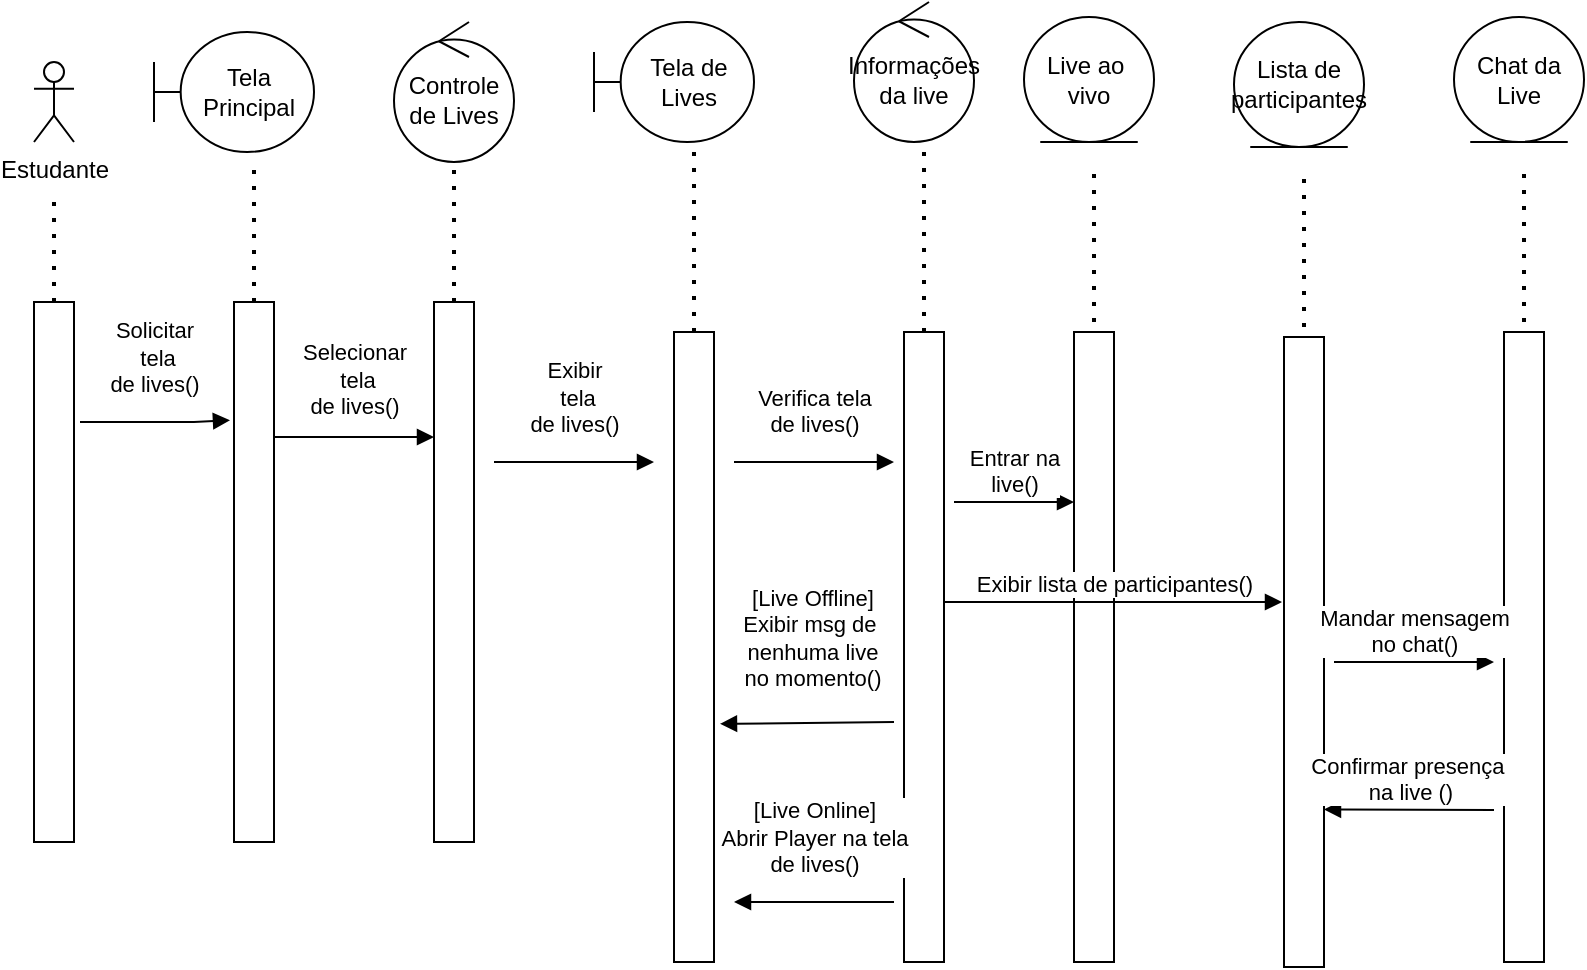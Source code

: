 <mxfile version="24.8.3">
  <diagram name="Page-1" id="2YBvvXClWsGukQMizWep">
    <mxGraphModel dx="880" dy="468" grid="1" gridSize="10" guides="1" tooltips="1" connect="1" arrows="1" fold="1" page="1" pageScale="1" pageWidth="850" pageHeight="1100" math="0" shadow="0">
      <root>
        <mxCell id="0" />
        <mxCell id="1" parent="0" />
        <mxCell id="3jKuJ4tqSinVmOo7sDF8-1" value="Estudante" style="shape=umlActor;verticalLabelPosition=bottom;verticalAlign=top;html=1;outlineConnect=0;" vertex="1" parent="1">
          <mxGeometry x="30" y="40" width="20" height="40" as="geometry" />
        </mxCell>
        <mxCell id="3jKuJ4tqSinVmOo7sDF8-2" value="" style="rounded=0;whiteSpace=wrap;html=1;" vertex="1" parent="1">
          <mxGeometry x="30" y="160" width="20" height="270" as="geometry" />
        </mxCell>
        <mxCell id="3jKuJ4tqSinVmOo7sDF8-3" value="" style="endArrow=none;dashed=1;html=1;dashPattern=1 3;strokeWidth=2;rounded=0;exitX=0.5;exitY=0;exitDx=0;exitDy=0;exitPerimeter=0;" edge="1" parent="1" source="3jKuJ4tqSinVmOo7sDF8-2">
          <mxGeometry width="50" height="50" relative="1" as="geometry">
            <mxPoint x="40" y="150" as="sourcePoint" />
            <mxPoint x="40" y="110" as="targetPoint" />
            <Array as="points">
              <mxPoint x="40" y="120" />
            </Array>
          </mxGeometry>
        </mxCell>
        <mxCell id="3jKuJ4tqSinVmOo7sDF8-4" value="" style="endArrow=none;dashed=1;html=1;dashPattern=1 3;strokeWidth=2;rounded=0;exitX=0.5;exitY=0;exitDx=0;exitDy=0;exitPerimeter=0;" edge="1" source="3jKuJ4tqSinVmOo7sDF8-5" parent="1">
          <mxGeometry width="50" height="50" relative="1" as="geometry">
            <mxPoint x="140" y="150" as="sourcePoint" />
            <mxPoint x="140" y="90" as="targetPoint" />
            <Array as="points">
              <mxPoint x="140" y="120" />
            </Array>
          </mxGeometry>
        </mxCell>
        <mxCell id="3jKuJ4tqSinVmOo7sDF8-5" value="" style="rounded=0;whiteSpace=wrap;html=1;" vertex="1" parent="1">
          <mxGeometry x="130" y="160" width="20" height="270" as="geometry" />
        </mxCell>
        <mxCell id="3jKuJ4tqSinVmOo7sDF8-6" value="Tela Principal" style="shape=umlBoundary;whiteSpace=wrap;html=1;" vertex="1" parent="1">
          <mxGeometry x="90" y="25" width="80" height="60" as="geometry" />
        </mxCell>
        <mxCell id="3jKuJ4tqSinVmOo7sDF8-7" value="Controle de Lives" style="ellipse;shape=umlControl;whiteSpace=wrap;html=1;" vertex="1" parent="1">
          <mxGeometry x="210" y="20" width="60" height="70" as="geometry" />
        </mxCell>
        <mxCell id="3jKuJ4tqSinVmOo7sDF8-8" value="" style="endArrow=none;dashed=1;html=1;dashPattern=1 3;strokeWidth=2;rounded=0;exitX=0.5;exitY=0;exitDx=0;exitDy=0;exitPerimeter=0;entryX=0.5;entryY=1.057;entryDx=0;entryDy=0;entryPerimeter=0;" edge="1" source="3jKuJ4tqSinVmOo7sDF8-9" parent="1" target="3jKuJ4tqSinVmOo7sDF8-7">
          <mxGeometry width="50" height="50" relative="1" as="geometry">
            <mxPoint x="240" y="150" as="sourcePoint" />
            <mxPoint x="240" y="110" as="targetPoint" />
            <Array as="points">
              <mxPoint x="240" y="120" />
            </Array>
          </mxGeometry>
        </mxCell>
        <mxCell id="3jKuJ4tqSinVmOo7sDF8-9" value="" style="rounded=0;whiteSpace=wrap;html=1;" vertex="1" parent="1">
          <mxGeometry x="230" y="160" width="20" height="270" as="geometry" />
        </mxCell>
        <mxCell id="3jKuJ4tqSinVmOo7sDF8-10" value="" style="endArrow=none;dashed=1;html=1;dashPattern=1 3;strokeWidth=2;rounded=0;exitX=0.5;exitY=0;exitDx=0;exitDy=0;exitPerimeter=0;" edge="1" source="3jKuJ4tqSinVmOo7sDF8-12" parent="1">
          <mxGeometry width="50" height="50" relative="1" as="geometry">
            <mxPoint x="360" y="145" as="sourcePoint" />
            <mxPoint x="360" y="85" as="targetPoint" />
            <Array as="points">
              <mxPoint x="360" y="115" />
            </Array>
          </mxGeometry>
        </mxCell>
        <mxCell id="3jKuJ4tqSinVmOo7sDF8-11" value="Tela de Lives" style="shape=umlBoundary;whiteSpace=wrap;html=1;" vertex="1" parent="1">
          <mxGeometry x="310" y="20" width="80" height="60" as="geometry" />
        </mxCell>
        <mxCell id="3jKuJ4tqSinVmOo7sDF8-12" value="" style="rounded=0;whiteSpace=wrap;html=1;" vertex="1" parent="1">
          <mxGeometry x="350" y="175" width="20" height="315" as="geometry" />
        </mxCell>
        <mxCell id="3jKuJ4tqSinVmOo7sDF8-14" value="" style="rounded=0;whiteSpace=wrap;html=1;" vertex="1" parent="1">
          <mxGeometry x="465" y="175" width="20" height="315" as="geometry" />
        </mxCell>
        <mxCell id="3jKuJ4tqSinVmOo7sDF8-15" value="" style="endArrow=none;dashed=1;html=1;dashPattern=1 3;strokeWidth=2;rounded=0;exitX=0.5;exitY=0;exitDx=0;exitDy=0;exitPerimeter=0;" edge="1" source="3jKuJ4tqSinVmOo7sDF8-14" parent="1">
          <mxGeometry width="50" height="50" relative="1" as="geometry">
            <mxPoint x="475" y="145" as="sourcePoint" />
            <mxPoint x="475" y="85" as="targetPoint" />
            <Array as="points">
              <mxPoint x="475" y="115" />
            </Array>
          </mxGeometry>
        </mxCell>
        <mxCell id="3jKuJ4tqSinVmOo7sDF8-17" value="Informações da live" style="ellipse;shape=umlControl;whiteSpace=wrap;html=1;" vertex="1" parent="1">
          <mxGeometry x="440" y="10" width="60" height="70" as="geometry" />
        </mxCell>
        <mxCell id="3jKuJ4tqSinVmOo7sDF8-18" value="Solicitar&lt;br&gt;&amp;nbsp;tela &lt;br&gt;de lives()" style="html=1;verticalAlign=bottom;endArrow=block;curved=0;rounded=0;entryX=-0.1;entryY=0.219;entryDx=0;entryDy=0;entryPerimeter=0;" edge="1" parent="1" target="3jKuJ4tqSinVmOo7sDF8-5">
          <mxGeometry x="-0.014" y="10" width="80" relative="1" as="geometry">
            <mxPoint x="53" y="220" as="sourcePoint" />
            <mxPoint x="130" y="240" as="targetPoint" />
            <Array as="points">
              <mxPoint x="70" y="220" />
              <mxPoint x="100" y="220" />
              <mxPoint x="110" y="220" />
            </Array>
            <mxPoint as="offset" />
          </mxGeometry>
        </mxCell>
        <mxCell id="3jKuJ4tqSinVmOo7sDF8-19" value="Selecionar&lt;br&gt;&amp;nbsp;tela &lt;br&gt;de lives()" style="html=1;verticalAlign=bottom;endArrow=block;curved=0;rounded=0;entryX=0;entryY=0.25;entryDx=0;entryDy=0;exitX=1;exitY=0.25;exitDx=0;exitDy=0;" edge="1" parent="1" source="3jKuJ4tqSinVmOo7sDF8-5" target="3jKuJ4tqSinVmOo7sDF8-9">
          <mxGeometry y="8" width="80" relative="1" as="geometry">
            <mxPoint x="150" y="250" as="sourcePoint" />
            <mxPoint x="230" y="250" as="targetPoint" />
            <mxPoint y="1" as="offset" />
          </mxGeometry>
        </mxCell>
        <mxCell id="3jKuJ4tqSinVmOo7sDF8-20" value="Exibir&lt;br&gt;&amp;nbsp;tela &lt;br&gt;de lives()" style="html=1;verticalAlign=bottom;endArrow=block;curved=0;rounded=0;" edge="1" parent="1">
          <mxGeometry y="10" width="80" relative="1" as="geometry">
            <mxPoint x="260" y="240" as="sourcePoint" />
            <mxPoint x="340" y="240" as="targetPoint" />
            <mxPoint as="offset" />
          </mxGeometry>
        </mxCell>
        <mxCell id="3jKuJ4tqSinVmOo7sDF8-21" value="Verifica tela &lt;br&gt;de lives()" style="html=1;verticalAlign=bottom;endArrow=block;curved=0;rounded=0;" edge="1" parent="1">
          <mxGeometry y="10" width="80" relative="1" as="geometry">
            <mxPoint x="380" y="240" as="sourcePoint" />
            <mxPoint x="460" y="240" as="targetPoint" />
            <mxPoint as="offset" />
          </mxGeometry>
        </mxCell>
        <mxCell id="3jKuJ4tqSinVmOo7sDF8-22" value="[Live Offline]&lt;br&gt;Exibir msg de&amp;nbsp;&lt;br&gt;nenhuma live&lt;br&gt;no momento()" style="html=1;verticalAlign=bottom;endArrow=block;curved=0;rounded=0;entryX=1.15;entryY=0.622;entryDx=0;entryDy=0;entryPerimeter=0;" edge="1" parent="1" target="3jKuJ4tqSinVmOo7sDF8-12">
          <mxGeometry x="-0.059" y="-13" width="80" relative="1" as="geometry">
            <mxPoint x="460" y="370" as="sourcePoint" />
            <mxPoint x="370" y="330" as="targetPoint" />
            <mxPoint as="offset" />
            <Array as="points" />
          </mxGeometry>
        </mxCell>
        <mxCell id="3jKuJ4tqSinVmOo7sDF8-24" value="[Live Online]&lt;br&gt;Abrir Player na tela &lt;br&gt;de lives()" style="html=1;verticalAlign=bottom;endArrow=block;curved=0;rounded=0;" edge="1" parent="1">
          <mxGeometry y="-10" width="80" relative="1" as="geometry">
            <mxPoint x="460" y="460" as="sourcePoint" />
            <mxPoint x="380" y="460" as="targetPoint" />
            <mxPoint as="offset" />
            <Array as="points">
              <mxPoint x="420" y="460" />
            </Array>
          </mxGeometry>
        </mxCell>
        <mxCell id="3jKuJ4tqSinVmOo7sDF8-27" value="" style="rounded=0;whiteSpace=wrap;html=1;" vertex="1" parent="1">
          <mxGeometry x="550" y="175" width="20" height="315" as="geometry" />
        </mxCell>
        <mxCell id="3jKuJ4tqSinVmOo7sDF8-28" value="" style="endArrow=none;dashed=1;html=1;dashPattern=1 3;strokeWidth=2;rounded=0;exitX=0.5;exitY=0;exitDx=0;exitDy=0;exitPerimeter=0;" edge="1" parent="1">
          <mxGeometry width="50" height="50" relative="1" as="geometry">
            <mxPoint x="560" y="170" as="sourcePoint" />
            <mxPoint x="560" y="90" as="targetPoint" />
            <Array as="points">
              <mxPoint x="560" y="110" />
            </Array>
          </mxGeometry>
        </mxCell>
        <mxCell id="3jKuJ4tqSinVmOo7sDF8-30" value="Live ao&amp;nbsp;&lt;div&gt;vivo&lt;/div&gt;" style="ellipse;shape=umlEntity;whiteSpace=wrap;html=1;" vertex="1" parent="1">
          <mxGeometry x="525" y="17.5" width="65" height="62.5" as="geometry" />
        </mxCell>
        <mxCell id="3jKuJ4tqSinVmOo7sDF8-31" value="&lt;div&gt;Lista de participantes&lt;/div&gt;" style="ellipse;shape=umlEntity;whiteSpace=wrap;html=1;" vertex="1" parent="1">
          <mxGeometry x="630" y="20" width="65" height="62.5" as="geometry" />
        </mxCell>
        <mxCell id="3jKuJ4tqSinVmOo7sDF8-32" value="" style="endArrow=none;dashed=1;html=1;dashPattern=1 3;strokeWidth=2;rounded=0;exitX=0.5;exitY=0;exitDx=0;exitDy=0;exitPerimeter=0;" edge="1" parent="1">
          <mxGeometry width="50" height="50" relative="1" as="geometry">
            <mxPoint x="665" y="172.5" as="sourcePoint" />
            <mxPoint x="665" y="92.5" as="targetPoint" />
            <Array as="points">
              <mxPoint x="665" y="112.5" />
            </Array>
          </mxGeometry>
        </mxCell>
        <mxCell id="3jKuJ4tqSinVmOo7sDF8-33" value="" style="rounded=0;whiteSpace=wrap;html=1;" vertex="1" parent="1">
          <mxGeometry x="655" y="177.5" width="20" height="315" as="geometry" />
        </mxCell>
        <mxCell id="3jKuJ4tqSinVmOo7sDF8-34" value="Entrar na&lt;br&gt;live()" style="html=1;verticalAlign=bottom;endArrow=block;curved=0;rounded=0;" edge="1" parent="1">
          <mxGeometry width="80" relative="1" as="geometry">
            <mxPoint x="490" y="260" as="sourcePoint" />
            <mxPoint x="550" y="260" as="targetPoint" />
          </mxGeometry>
        </mxCell>
        <mxCell id="3jKuJ4tqSinVmOo7sDF8-35" value="Exibir lista de participantes()" style="html=1;verticalAlign=bottom;endArrow=block;curved=0;rounded=0;" edge="1" parent="1">
          <mxGeometry width="80" relative="1" as="geometry">
            <mxPoint x="485" y="310" as="sourcePoint" />
            <mxPoint x="654" y="310" as="targetPoint" />
          </mxGeometry>
        </mxCell>
        <mxCell id="3jKuJ4tqSinVmOo7sDF8-37" value="&lt;div&gt;Chat da Live&lt;/div&gt;" style="ellipse;shape=umlEntity;whiteSpace=wrap;html=1;" vertex="1" parent="1">
          <mxGeometry x="740" y="17.5" width="65" height="62.5" as="geometry" />
        </mxCell>
        <mxCell id="3jKuJ4tqSinVmOo7sDF8-38" value="" style="endArrow=none;dashed=1;html=1;dashPattern=1 3;strokeWidth=2;rounded=0;exitX=0.5;exitY=0;exitDx=0;exitDy=0;exitPerimeter=0;" edge="1" parent="1">
          <mxGeometry width="50" height="50" relative="1" as="geometry">
            <mxPoint x="775" y="170" as="sourcePoint" />
            <mxPoint x="775" y="90" as="targetPoint" />
            <Array as="points">
              <mxPoint x="775" y="110" />
            </Array>
          </mxGeometry>
        </mxCell>
        <mxCell id="3jKuJ4tqSinVmOo7sDF8-39" value="" style="rounded=0;whiteSpace=wrap;html=1;" vertex="1" parent="1">
          <mxGeometry x="765" y="175" width="20" height="315" as="geometry" />
        </mxCell>
        <mxCell id="3jKuJ4tqSinVmOo7sDF8-40" value="Mandar mensagem&lt;div&gt;no chat()&lt;/div&gt;" style="html=1;verticalAlign=bottom;endArrow=block;curved=0;rounded=0;" edge="1" parent="1">
          <mxGeometry width="80" relative="1" as="geometry">
            <mxPoint x="680" y="340" as="sourcePoint" />
            <mxPoint x="760" y="340" as="targetPoint" />
          </mxGeometry>
        </mxCell>
        <mxCell id="3jKuJ4tqSinVmOo7sDF8-41" value="Confirmar presença&amp;nbsp;&lt;br&gt;na live ()" style="html=1;verticalAlign=bottom;endArrow=block;curved=0;rounded=0;entryX=1;entryY=0.75;entryDx=0;entryDy=0;" edge="1" parent="1" target="3jKuJ4tqSinVmOo7sDF8-33">
          <mxGeometry width="80" relative="1" as="geometry">
            <mxPoint x="760" y="414" as="sourcePoint" />
            <mxPoint x="765" y="390" as="targetPoint" />
          </mxGeometry>
        </mxCell>
      </root>
    </mxGraphModel>
  </diagram>
</mxfile>
